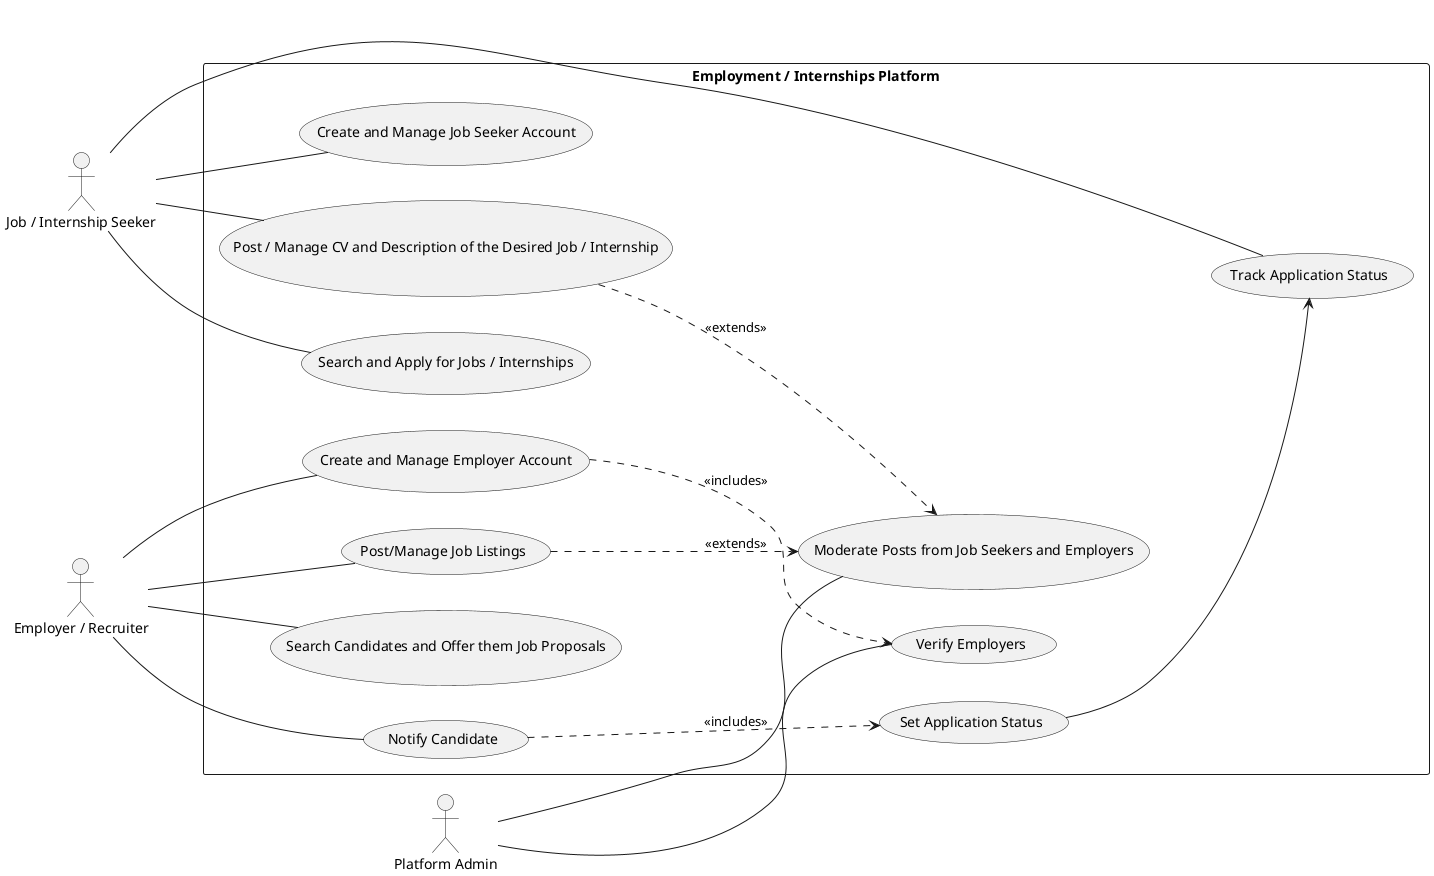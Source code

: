 @startuml

left to right direction
actor "Job / Internship Seeker" as JobSeeker
actor "Employer / Recruiter" as Employer
actor "Platform Admin" as Admin

rectangle "Employment / Internships Platform" {
  usecase "Create and Manage Employer Account" as UC1
  usecase "Create and Manage Job Seeker Account" as UC2
  usecase "Post / Manage CV and Description of the Desired Job / Internship" as UC3
  usecase "Search and Apply for Jobs / Internships" as UC4
  usecase "Track Application Status" as UC5
  usecase "Set Application Status" as UC6
  usecase "Post/Manage Job Listings" as UC7
  usecase "Search Candidates and Offer them Job Proposals" as UC8
  usecase "Verify Employers" as UC9
  usecase "Moderate Posts from Job Seekers and Employers" as UC10
  usecase "Notify Candidate" as UC11
}

JobSeeker -- UC2
JobSeeker -- UC3
JobSeeker -- UC4
JobSeeker -- UC5

Employer -- UC1
Employer -- UC7
Employer -- UC8
Employer -- UC11

Admin -- UC9
Admin -- UC10

' Relationships
UC11 ..> UC6 : <<includes>>
UC6 --> UC5
UC7 ..> UC10 : <<extends>>
UC3 ..> UC10 : <<extends>>
UC1 ..> UC9 : <<includes>>

@enduml
